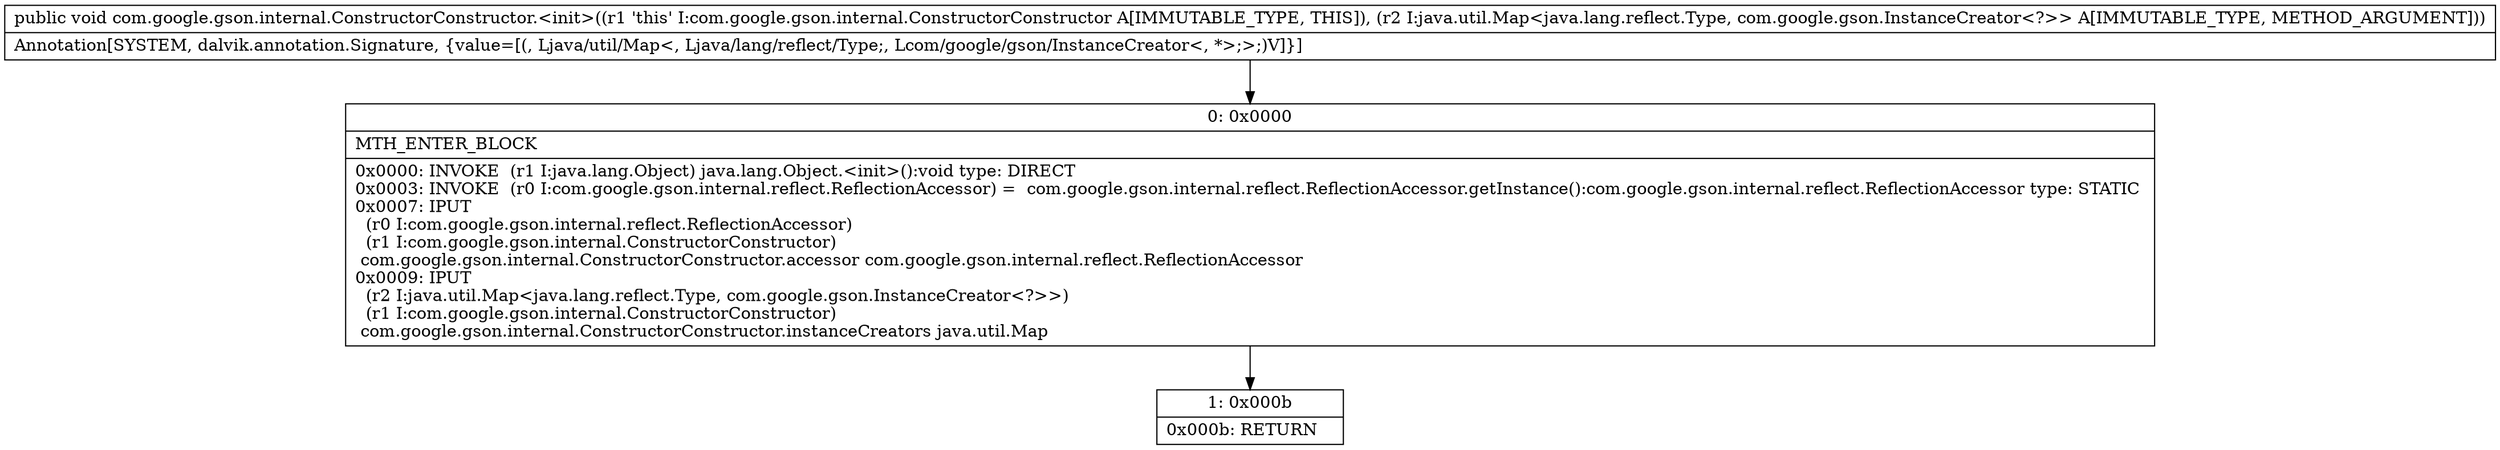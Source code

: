 digraph "CFG forcom.google.gson.internal.ConstructorConstructor.\<init\>(Ljava\/util\/Map;)V" {
Node_0 [shape=record,label="{0\:\ 0x0000|MTH_ENTER_BLOCK\l|0x0000: INVOKE  (r1 I:java.lang.Object) java.lang.Object.\<init\>():void type: DIRECT \l0x0003: INVOKE  (r0 I:com.google.gson.internal.reflect.ReflectionAccessor) =  com.google.gson.internal.reflect.ReflectionAccessor.getInstance():com.google.gson.internal.reflect.ReflectionAccessor type: STATIC \l0x0007: IPUT  \l  (r0 I:com.google.gson.internal.reflect.ReflectionAccessor)\l  (r1 I:com.google.gson.internal.ConstructorConstructor)\l com.google.gson.internal.ConstructorConstructor.accessor com.google.gson.internal.reflect.ReflectionAccessor \l0x0009: IPUT  \l  (r2 I:java.util.Map\<java.lang.reflect.Type, com.google.gson.InstanceCreator\<?\>\>)\l  (r1 I:com.google.gson.internal.ConstructorConstructor)\l com.google.gson.internal.ConstructorConstructor.instanceCreators java.util.Map \l}"];
Node_1 [shape=record,label="{1\:\ 0x000b|0x000b: RETURN   \l}"];
MethodNode[shape=record,label="{public void com.google.gson.internal.ConstructorConstructor.\<init\>((r1 'this' I:com.google.gson.internal.ConstructorConstructor A[IMMUTABLE_TYPE, THIS]), (r2 I:java.util.Map\<java.lang.reflect.Type, com.google.gson.InstanceCreator\<?\>\> A[IMMUTABLE_TYPE, METHOD_ARGUMENT]))  | Annotation[SYSTEM, dalvik.annotation.Signature, \{value=[(, Ljava\/util\/Map\<, Ljava\/lang\/reflect\/Type;, Lcom\/google\/gson\/InstanceCreator\<, *\>;\>;)V]\}]\l}"];
MethodNode -> Node_0;
Node_0 -> Node_1;
}


